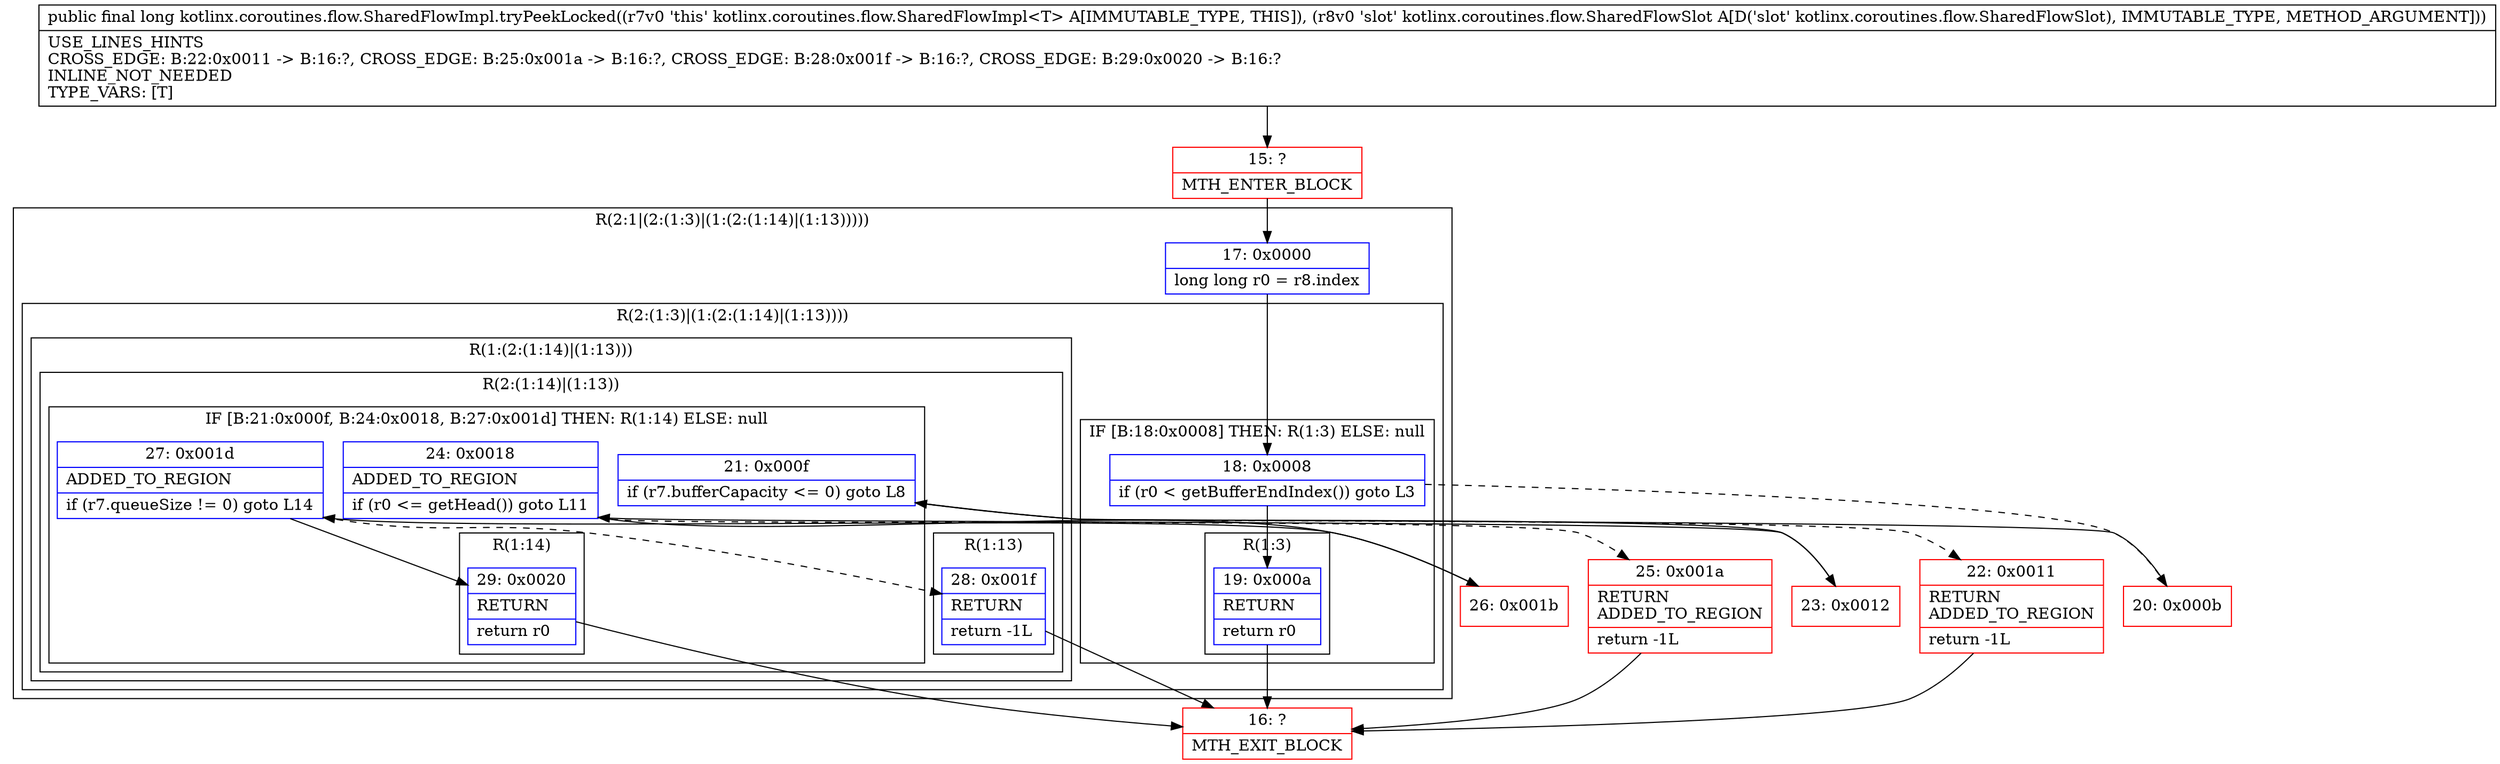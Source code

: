 digraph "CFG forkotlinx.coroutines.flow.SharedFlowImpl.tryPeekLocked(Lkotlinx\/coroutines\/flow\/SharedFlowSlot;)J" {
subgraph cluster_Region_1718520989 {
label = "R(2:1|(2:(1:3)|(1:(2:(1:14)|(1:13)))))";
node [shape=record,color=blue];
Node_17 [shape=record,label="{17\:\ 0x0000|long long r0 = r8.index\l}"];
subgraph cluster_Region_525455884 {
label = "R(2:(1:3)|(1:(2:(1:14)|(1:13))))";
node [shape=record,color=blue];
subgraph cluster_IfRegion_210645499 {
label = "IF [B:18:0x0008] THEN: R(1:3) ELSE: null";
node [shape=record,color=blue];
Node_18 [shape=record,label="{18\:\ 0x0008|if (r0 \< getBufferEndIndex()) goto L3\l}"];
subgraph cluster_Region_548466431 {
label = "R(1:3)";
node [shape=record,color=blue];
Node_19 [shape=record,label="{19\:\ 0x000a|RETURN\l|return r0\l}"];
}
}
subgraph cluster_Region_286079789 {
label = "R(1:(2:(1:14)|(1:13)))";
node [shape=record,color=blue];
subgraph cluster_Region_671786583 {
label = "R(2:(1:14)|(1:13))";
node [shape=record,color=blue];
subgraph cluster_IfRegion_838856519 {
label = "IF [B:21:0x000f, B:24:0x0018, B:27:0x001d] THEN: R(1:14) ELSE: null";
node [shape=record,color=blue];
Node_21 [shape=record,label="{21\:\ 0x000f|if (r7.bufferCapacity \<= 0) goto L8\l}"];
Node_24 [shape=record,label="{24\:\ 0x0018|ADDED_TO_REGION\l|if (r0 \<= getHead()) goto L11\l}"];
Node_27 [shape=record,label="{27\:\ 0x001d|ADDED_TO_REGION\l|if (r7.queueSize != 0) goto L14\l}"];
subgraph cluster_Region_593987457 {
label = "R(1:14)";
node [shape=record,color=blue];
Node_29 [shape=record,label="{29\:\ 0x0020|RETURN\l|return r0\l}"];
}
}
subgraph cluster_Region_1250675604 {
label = "R(1:13)";
node [shape=record,color=blue];
Node_28 [shape=record,label="{28\:\ 0x001f|RETURN\l|return \-1L\l}"];
}
}
}
}
}
Node_15 [shape=record,color=red,label="{15\:\ ?|MTH_ENTER_BLOCK\l}"];
Node_16 [shape=record,color=red,label="{16\:\ ?|MTH_EXIT_BLOCK\l}"];
Node_20 [shape=record,color=red,label="{20\:\ 0x000b}"];
Node_22 [shape=record,color=red,label="{22\:\ 0x0011|RETURN\lADDED_TO_REGION\l|return \-1L\l}"];
Node_23 [shape=record,color=red,label="{23\:\ 0x0012}"];
Node_25 [shape=record,color=red,label="{25\:\ 0x001a|RETURN\lADDED_TO_REGION\l|return \-1L\l}"];
Node_26 [shape=record,color=red,label="{26\:\ 0x001b}"];
MethodNode[shape=record,label="{public final long kotlinx.coroutines.flow.SharedFlowImpl.tryPeekLocked((r7v0 'this' kotlinx.coroutines.flow.SharedFlowImpl\<T\> A[IMMUTABLE_TYPE, THIS]), (r8v0 'slot' kotlinx.coroutines.flow.SharedFlowSlot A[D('slot' kotlinx.coroutines.flow.SharedFlowSlot), IMMUTABLE_TYPE, METHOD_ARGUMENT]))  | USE_LINES_HINTS\lCROSS_EDGE: B:22:0x0011 \-\> B:16:?, CROSS_EDGE: B:25:0x001a \-\> B:16:?, CROSS_EDGE: B:28:0x001f \-\> B:16:?, CROSS_EDGE: B:29:0x0020 \-\> B:16:?\lINLINE_NOT_NEEDED\lTYPE_VARS: [T]\l}"];
MethodNode -> Node_15;Node_17 -> Node_18;
Node_18 -> Node_19;
Node_18 -> Node_20[style=dashed];
Node_19 -> Node_16;
Node_21 -> Node_22[style=dashed];
Node_21 -> Node_23;
Node_24 -> Node_25[style=dashed];
Node_24 -> Node_26;
Node_27 -> Node_28[style=dashed];
Node_27 -> Node_29;
Node_29 -> Node_16;
Node_28 -> Node_16;
Node_15 -> Node_17;
Node_20 -> Node_21;
Node_22 -> Node_16;
Node_23 -> Node_24;
Node_25 -> Node_16;
Node_26 -> Node_27;
}

